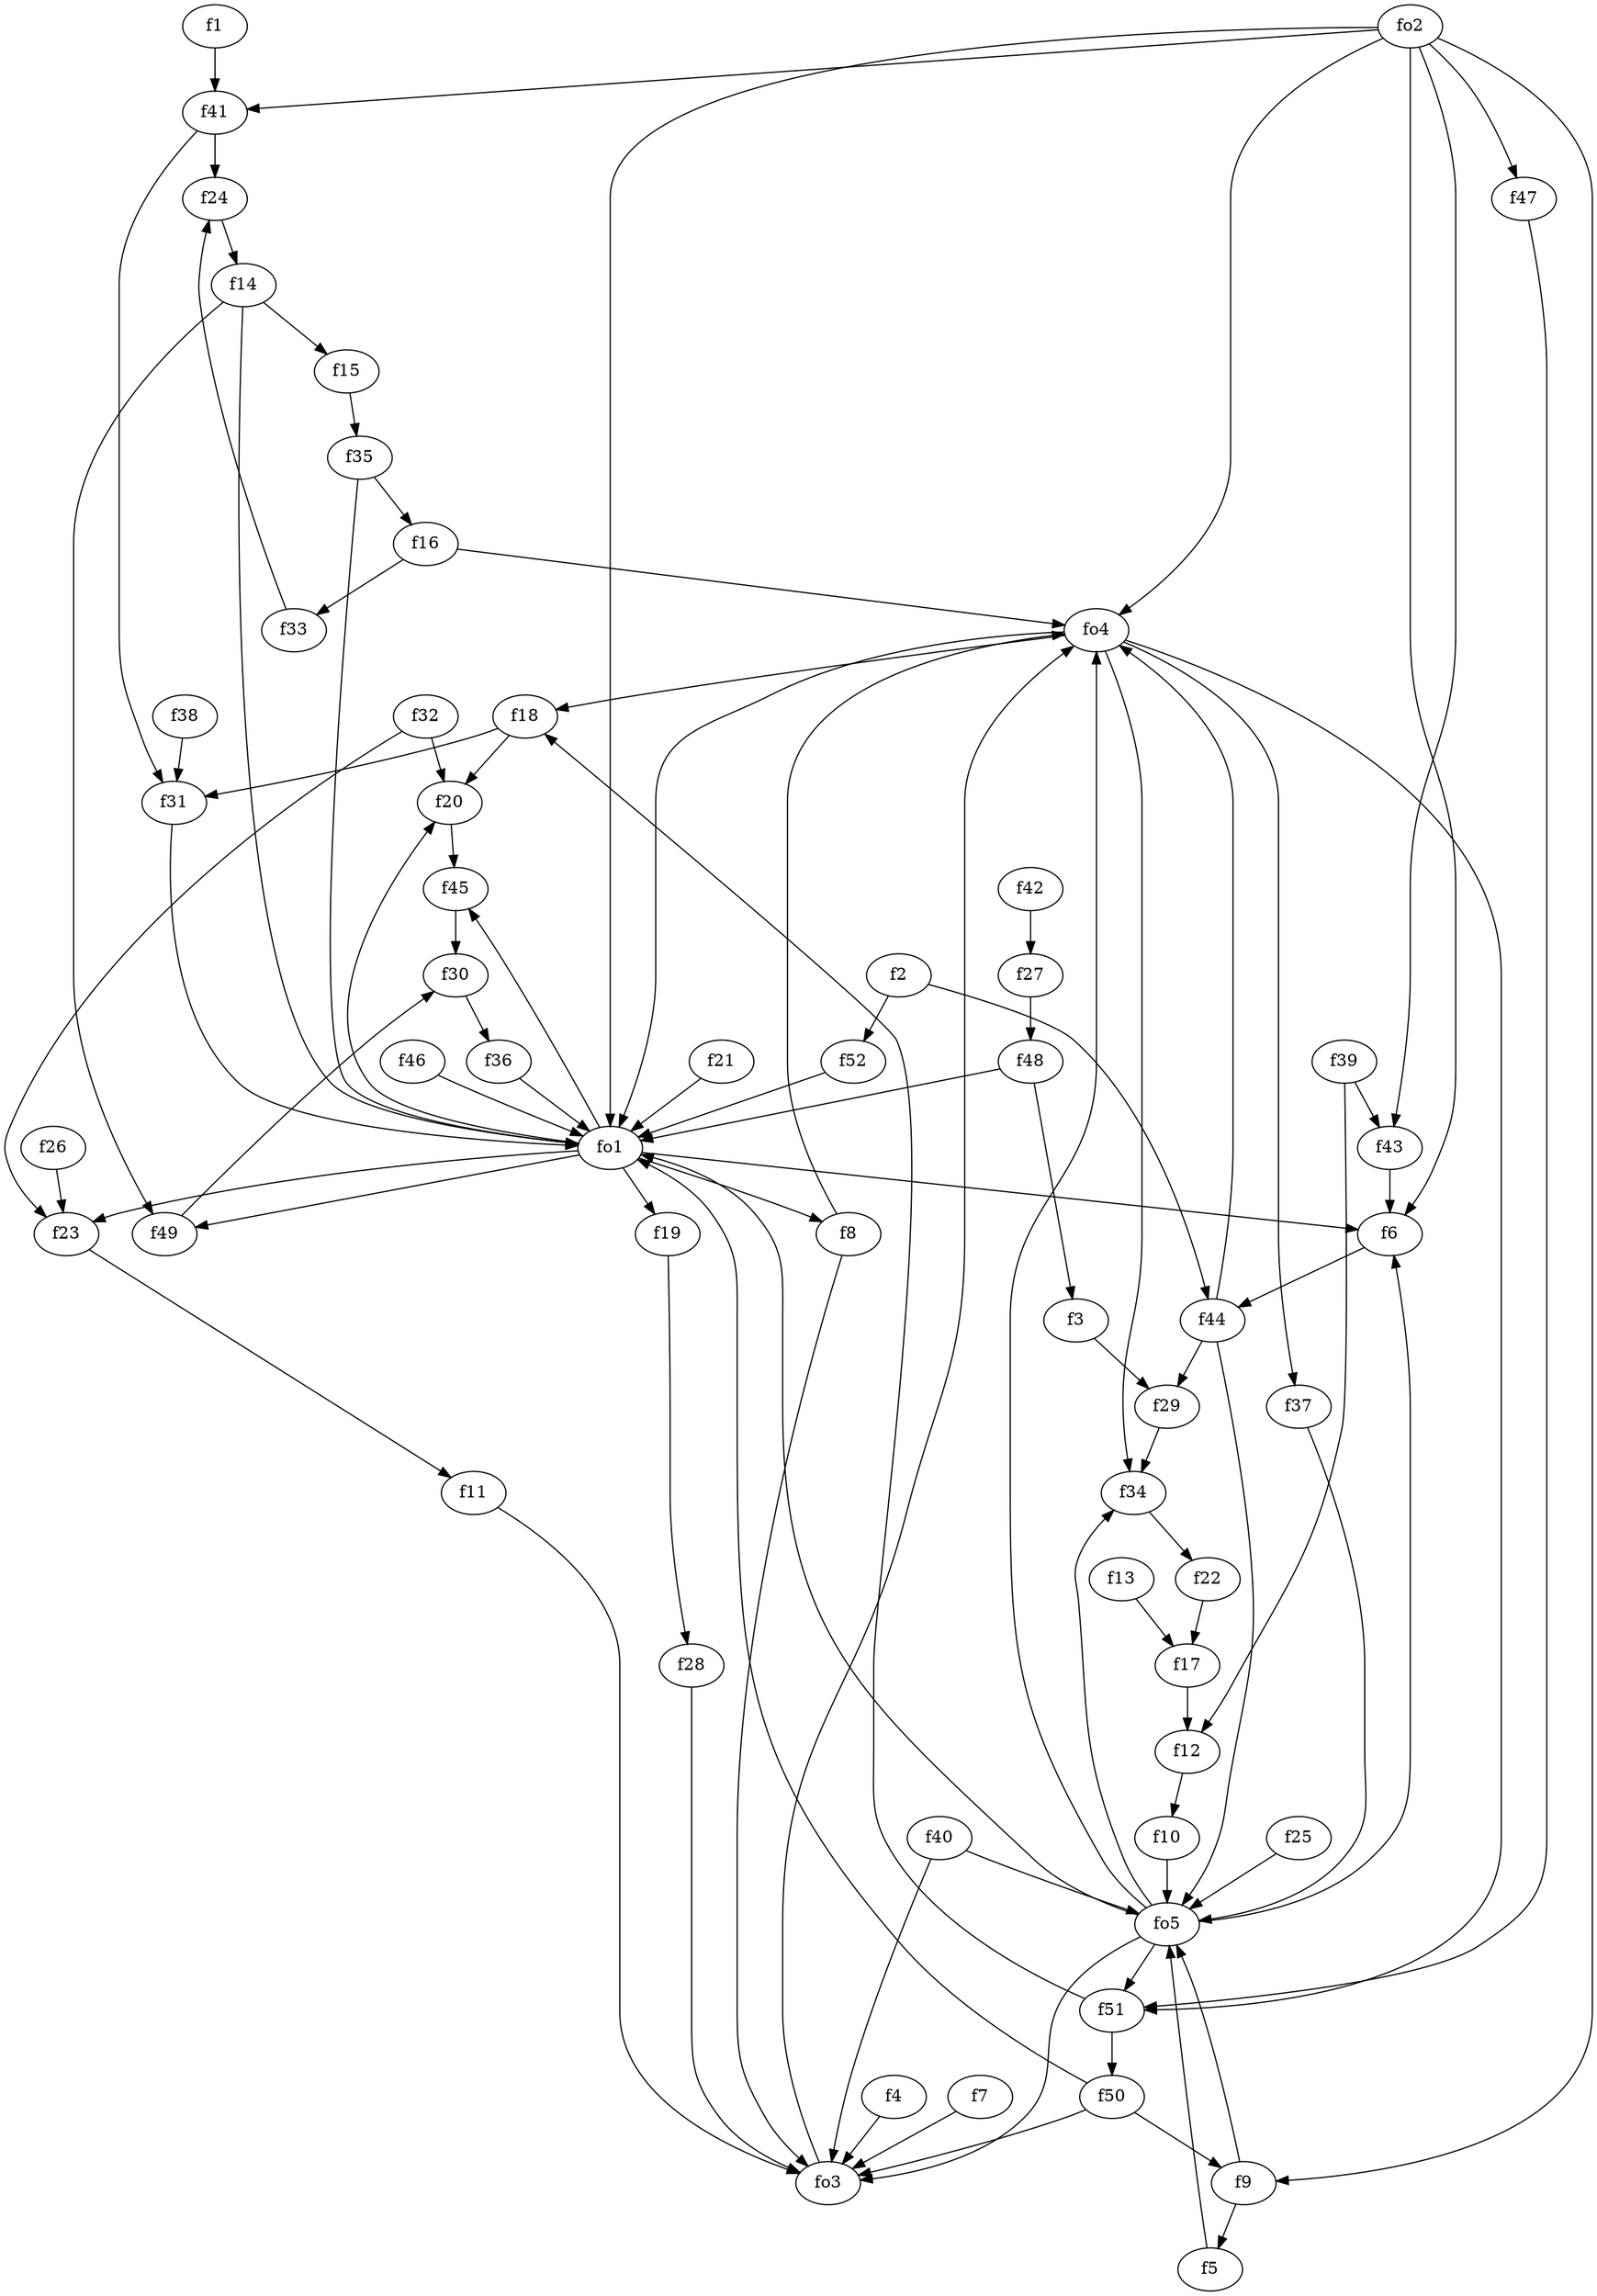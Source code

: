 strict digraph  {
f1;
f2;
f3;
f4;
f5;
f6;
f7;
f8;
f9;
f10;
f11;
f12;
f13;
f14;
f15;
f16;
f17;
f18;
f19;
f20;
f21;
f22;
f23;
f24;
f25;
f26;
f27;
f28;
f29;
f30;
f31;
f32;
f33;
f34;
f35;
f36;
f37;
f38;
f39;
f40;
f41;
f42;
f43;
f44;
f45;
f46;
f47;
f48;
f49;
f50;
f51;
f52;
fo1;
fo2;
fo3;
fo4;
fo5;
f1 -> f41  [weight=2];
f2 -> f52  [weight=2];
f2 -> f44  [weight=2];
f3 -> f29  [weight=2];
f4 -> fo3  [weight=2];
f5 -> fo5  [weight=2];
f6 -> f44  [weight=2];
f7 -> fo3  [weight=2];
f8 -> fo3  [weight=2];
f8 -> fo4  [weight=2];
f9 -> f5  [weight=2];
f9 -> fo5  [weight=2];
f10 -> fo5  [weight=2];
f11 -> fo3  [weight=2];
f12 -> f10  [weight=2];
f13 -> f17  [weight=2];
f14 -> f49  [weight=2];
f14 -> f15  [weight=2];
f14 -> fo1  [weight=2];
f15 -> f35  [weight=2];
f16 -> fo4  [weight=2];
f16 -> f33  [weight=2];
f17 -> f12  [weight=2];
f18 -> f31  [weight=2];
f18 -> f20  [weight=2];
f19 -> f28  [weight=2];
f20 -> f45  [weight=2];
f21 -> fo1  [weight=2];
f22 -> f17  [weight=2];
f23 -> f11  [weight=2];
f24 -> f14  [weight=2];
f25 -> fo5  [weight=2];
f26 -> f23  [weight=2];
f27 -> f48  [weight=2];
f28 -> fo3  [weight=2];
f29 -> f34  [weight=2];
f30 -> f36  [weight=2];
f31 -> fo1  [weight=2];
f32 -> f20  [weight=2];
f32 -> f23  [weight=2];
f33 -> f24  [weight=2];
f34 -> f22  [weight=2];
f35 -> fo1  [weight=2];
f35 -> f16  [weight=2];
f36 -> fo1  [weight=2];
f37 -> fo5  [weight=2];
f38 -> f31  [weight=2];
f39 -> f12  [weight=2];
f39 -> f43  [weight=2];
f40 -> fo3  [weight=2];
f40 -> fo5  [weight=2];
f41 -> f31  [weight=2];
f41 -> f24  [weight=2];
f42 -> f27  [weight=2];
f43 -> f6  [weight=2];
f44 -> fo5  [weight=2];
f44 -> f29  [weight=2];
f44 -> fo4  [weight=2];
f45 -> f30  [weight=2];
f46 -> fo1  [weight=2];
f47 -> f51  [weight=2];
f48 -> f3  [weight=2];
f48 -> fo1  [weight=2];
f49 -> f30  [weight=2];
f50 -> f9  [weight=2];
f50 -> fo3  [weight=2];
f50 -> fo1  [weight=2];
f51 -> f50  [weight=2];
f51 -> f18  [weight=2];
f52 -> fo1  [weight=2];
fo1 -> f45  [weight=2];
fo1 -> f19  [weight=2];
fo1 -> f49  [weight=2];
fo1 -> f23  [weight=2];
fo1 -> f8  [weight=2];
fo1 -> f20  [weight=2];
fo1 -> f6  [weight=2];
fo2 -> fo4  [weight=2];
fo2 -> f41  [weight=2];
fo2 -> fo1  [weight=2];
fo2 -> f47  [weight=2];
fo2 -> f9  [weight=2];
fo2 -> f6  [weight=2];
fo2 -> f43  [weight=2];
fo3 -> fo4  [weight=2];
fo4 -> f34  [weight=2];
fo4 -> f51  [weight=2];
fo4 -> fo1  [weight=2];
fo4 -> f18  [weight=2];
fo4 -> f37  [weight=2];
fo5 -> fo3  [weight=2];
fo5 -> f6  [weight=2];
fo5 -> f34  [weight=2];
fo5 -> fo4  [weight=2];
fo5 -> fo1  [weight=2];
fo5 -> f51  [weight=2];
}
